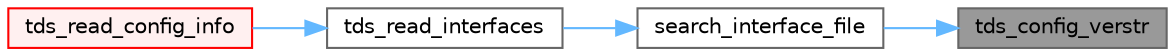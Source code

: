 digraph "tds_config_verstr"
{
 // LATEX_PDF_SIZE
  bgcolor="transparent";
  edge [fontname=Helvetica,fontsize=10,labelfontname=Helvetica,labelfontsize=10];
  node [fontname=Helvetica,fontsize=10,shape=box,height=0.2,width=0.4];
  rankdir="RL";
  Node1 [id="Node000001",label="tds_config_verstr",height=0.2,width=0.4,color="gray40", fillcolor="grey60", style="filled", fontcolor="black",tooltip="Set TDS version from given string."];
  Node1 -> Node2 [id="edge1_Node000001_Node000002",dir="back",color="steelblue1",style="solid",tooltip=" "];
  Node2 [id="Node000002",label="search_interface_file",height=0.2,width=0.4,color="grey40", fillcolor="white", style="filled",URL="$a00586.html#ga56bdc4a30ba2d473f78954a42b00f2f7",tooltip="Open and read the file 'file' searching for a logical server by the name of 'host'."];
  Node2 -> Node3 [id="edge2_Node000002_Node000003",dir="back",color="steelblue1",style="solid",tooltip=" "];
  Node3 [id="Node000003",label="tds_read_interfaces",height=0.2,width=0.4,color="grey40", fillcolor="white", style="filled",URL="$a00586.html#ga66de78d379cad2ee3d6c26948ad6445f",tooltip="Try to find the IP number and port for a (possibly) logical server name."];
  Node3 -> Node4 [id="edge3_Node000003_Node000004",dir="back",color="steelblue1",style="solid",tooltip=" "];
  Node4 [id="Node000004",label="tds_read_config_info",height=0.2,width=0.4,color="red", fillcolor="#FFF0F0", style="filled",URL="$a00586.html#ga9ff2436ea56ddcdecf984acf46ce4b90",tooltip="tds_read_config_info() will fill the tds connection structure based on configuration information gath..."];
}
